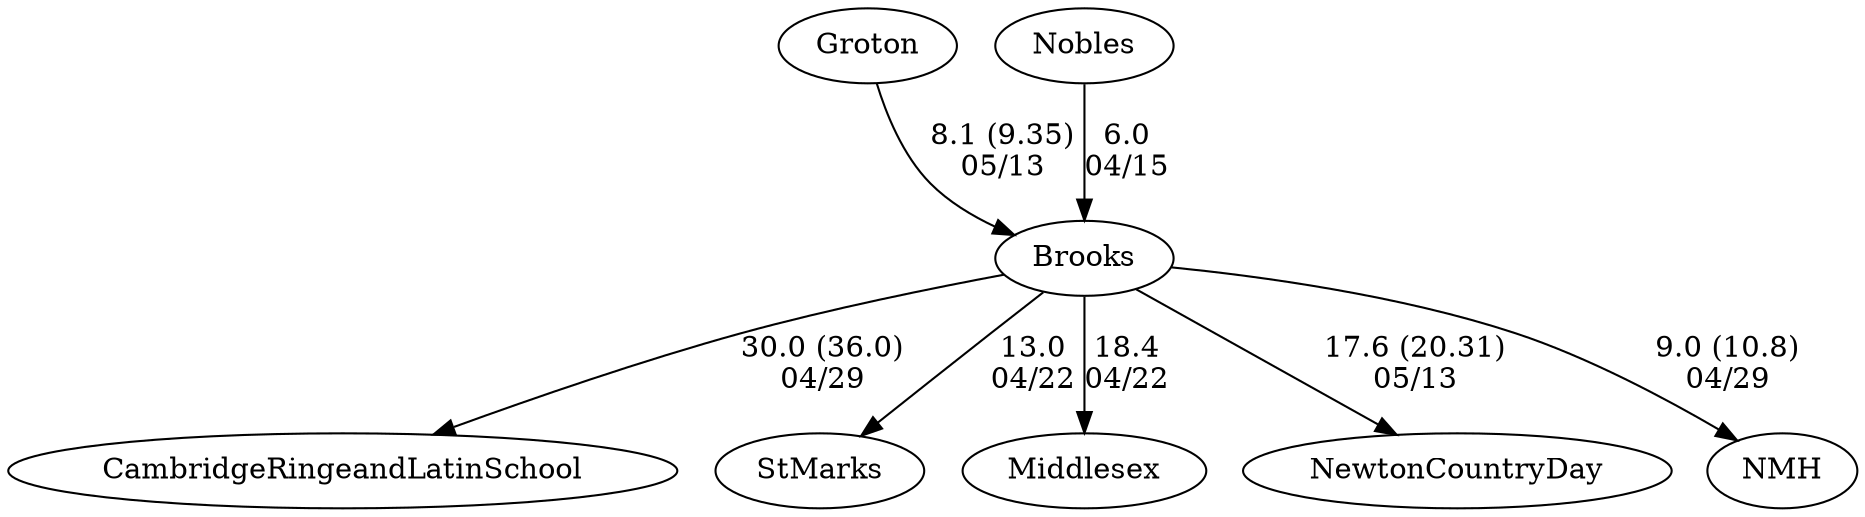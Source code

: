digraph girls2foursBrooks {Groton [URL="girls2foursBrooksGroton.html"];CambridgeRingeandLatinSchool [URL="girls2foursBrooksCambridgeRingeandLatinSchool.html"];StMarks [URL="girls2foursBrooksStMarks.html"];Nobles [URL="girls2foursBrooksNobles.html"];Brooks [URL="girls2foursBrooksBrooks.html"];Middlesex [URL="girls2foursBrooksMiddlesex.html"];NewtonCountryDay [URL="girls2foursBrooksNewtonCountryDay.html"];NMH [URL="girls2foursBrooksNMH.html"];Brooks -> StMarks[label="13.0
04/22", weight="87", tooltip="NEIRA Boys & Girls Fours,St. Marks vs. Brooks and Middlesex			
Distance: 1500m Conditions: A perfect day at Lake Quinsigamund, just gray enough for no pleasure boats and a tailwind that picked up a bit over the course of the racing period. Comments: Race order was G1-B4-G4-B3-G3-B2-G2-B1. Most races started a length over the line except for G2. Thank you to Brooks and Middlesex for coming to Worcester for some great racing.
None", URL="http://www.row2k.com/results/resultspage.cfm?UID=36741E74C58C544410744419A91809EC&cat=5", random="random"]; 
Brooks -> Middlesex[label="18.4
04/22", weight="82", tooltip="NEIRA Boys & Girls Fours,St. Marks vs. Brooks and Middlesex			
Distance: 1500m Conditions: A perfect day at Lake Quinsigamund, just gray enough for no pleasure boats and a tailwind that picked up a bit over the course of the racing period. Comments: Race order was G1-B4-G4-B3-G3-B2-G2-B1. Most races started a length over the line except for G2. Thank you to Brooks and Middlesex for coming to Worcester for some great racing.
None", URL="http://www.row2k.com/results/resultspage.cfm?UID=36741E74C58C544410744419A91809EC&cat=5", random="random"]; 
Brooks -> NMH[label="9.0 (10.8)
04/29", weight="91", tooltip="NEIRA Boys & Girls Fours,Northfield Mount Hermon, Brooks School, Cambridge Rindge & Latin			
Distance: Approx. 1250 Conditions: Significant head current, course slightly under the full 1500 m. Calm water and occasional drizzle.
None", URL="http://www.row2k.com/results/resultspage.cfm?UID=6B0B61A81F7CAE8C8A32C8CDB18E91ED&cat=5", random="random"]; 
Brooks -> CambridgeRingeandLatinSchool[label="30.0 (36.0)
04/29", weight="70", tooltip="NEIRA Boys & Girls Fours,Northfield Mount Hermon, Brooks School, Cambridge Rindge & Latin			
Distance: Approx. 1250 Conditions: Significant head current, course slightly under the full 1500 m. Calm water and occasional drizzle.
None", URL="http://www.row2k.com/results/resultspage.cfm?UID=6B0B61A81F7CAE8C8A32C8CDB18E91ED&cat=5", random="random"]; 
Groton -> Brooks[label="8.1 (9.35)
05/13", weight="92", tooltip="NEIRA Girls Fours,NCDS vs Groton vs Brooks			
Distance: 1300 m Conditions: Consistent tail current, gusty/ changeable tail to tail-cross wind. All boats started over line: G3 and G1 1L over line; G4 2L over line; G2 4L over line. In G4, mild wake on course in Groton's lane w/300m to go
None", URL="http://www.row2k.com/results/resultspage.cfm?UID=B9806BCD456F74690BCD66431A4C09D5&cat=1", random="random"]; 
Brooks -> NewtonCountryDay[label="17.6 (20.31)
05/13", weight="83", tooltip="NEIRA Girls Fours,NCDS vs Groton vs Brooks			
Distance: 1300 m Conditions: Consistent tail current, gusty/ changeable tail to tail-cross wind. All boats started over line: G3 and G1 1L over line; G4 2L over line; G2 4L over line. In G4, mild wake on course in Groton's lane w/300m to go
None", URL="http://www.row2k.com/results/resultspage.cfm?UID=B9806BCD456F74690BCD66431A4C09D5&cat=1", random="random"]; 
Nobles -> Brooks[label="6.0
04/15", weight="94", tooltip="NEIRA Boys & Girls Fours,Brooks vs. Nobles			
Distance: 1500 Conditions: Moderate headwind throughout (5-8 mph) with some variability from race to race. Light chop. Comments: A beautiful day for early-spring racing. Thanks to a flexible, enthusiastic and impressive Nobles squad for making the trip up to Brooks. Good, clean racing across the board. Note that B4 and B5 were both started with their sterns on the starting line. 
Good luck Nobles on your season.
None", URL="http://www.row2k.com/results/resultspage.cfm?UID=6A52C3E2752BC9A886C53C3D6E7D2794&cat=5", random="random"]}